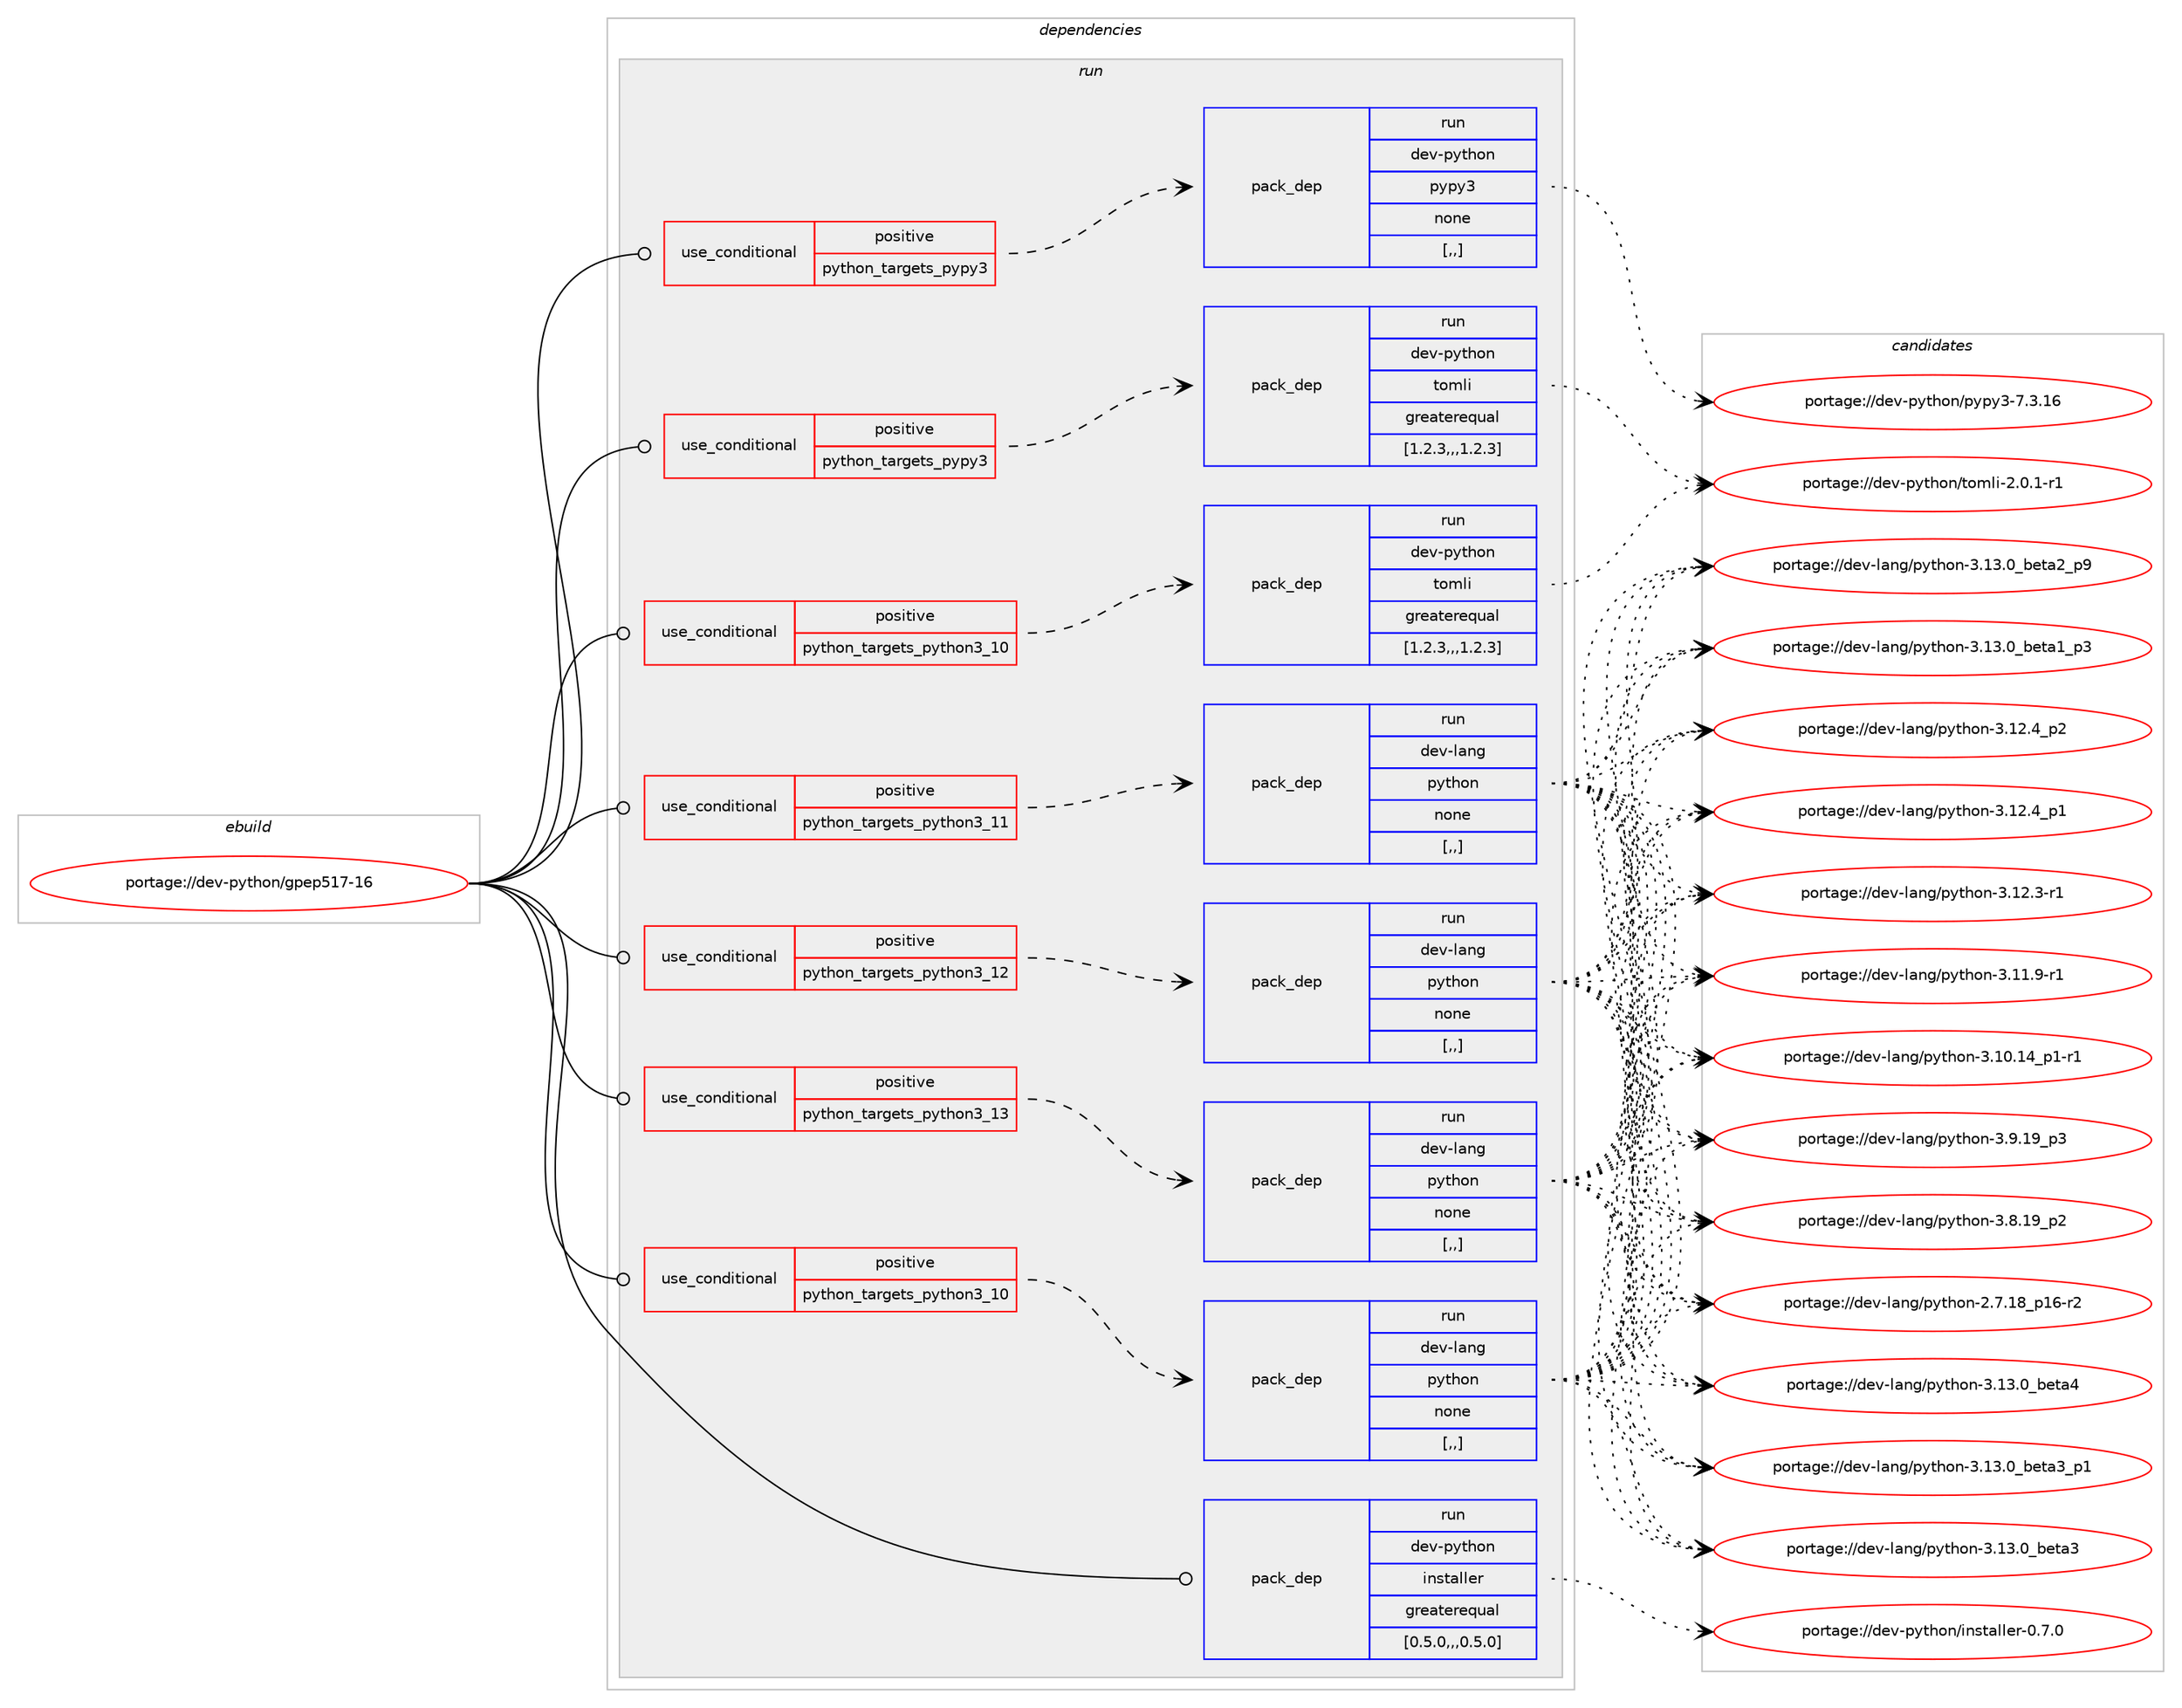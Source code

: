 digraph prolog {

# *************
# Graph options
# *************

newrank=true;
concentrate=true;
compound=true;
graph [rankdir=LR,fontname=Helvetica,fontsize=10,ranksep=1.5];#, ranksep=2.5, nodesep=0.2];
edge  [arrowhead=vee];
node  [fontname=Helvetica,fontsize=10];

# **********
# The ebuild
# **********

subgraph cluster_leftcol {
color=gray;
label=<<i>ebuild</i>>;
id [label="portage://dev-python/gpep517-16", color=red, width=4, href="../dev-python/gpep517-16.svg"];
}

# ****************
# The dependencies
# ****************

subgraph cluster_midcol {
color=gray;
label=<<i>dependencies</i>>;
subgraph cluster_compile {
fillcolor="#eeeeee";
style=filled;
label=<<i>compile</i>>;
}
subgraph cluster_compileandrun {
fillcolor="#eeeeee";
style=filled;
label=<<i>compile and run</i>>;
}
subgraph cluster_run {
fillcolor="#eeeeee";
style=filled;
label=<<i>run</i>>;
subgraph cond33217 {
dependency147474 [label=<<TABLE BORDER="0" CELLBORDER="1" CELLSPACING="0" CELLPADDING="4"><TR><TD ROWSPAN="3" CELLPADDING="10">use_conditional</TD></TR><TR><TD>positive</TD></TR><TR><TD>python_targets_pypy3</TD></TR></TABLE>>, shape=none, color=red];
subgraph pack113007 {
dependency147475 [label=<<TABLE BORDER="0" CELLBORDER="1" CELLSPACING="0" CELLPADDING="4" WIDTH="220"><TR><TD ROWSPAN="6" CELLPADDING="30">pack_dep</TD></TR><TR><TD WIDTH="110">run</TD></TR><TR><TD>dev-python</TD></TR><TR><TD>pypy3</TD></TR><TR><TD>none</TD></TR><TR><TD>[,,]</TD></TR></TABLE>>, shape=none, color=blue];
}
dependency147474:e -> dependency147475:w [weight=20,style="dashed",arrowhead="vee"];
}
id:e -> dependency147474:w [weight=20,style="solid",arrowhead="odot"];
subgraph cond33218 {
dependency147476 [label=<<TABLE BORDER="0" CELLBORDER="1" CELLSPACING="0" CELLPADDING="4"><TR><TD ROWSPAN="3" CELLPADDING="10">use_conditional</TD></TR><TR><TD>positive</TD></TR><TR><TD>python_targets_pypy3</TD></TR></TABLE>>, shape=none, color=red];
subgraph pack113008 {
dependency147477 [label=<<TABLE BORDER="0" CELLBORDER="1" CELLSPACING="0" CELLPADDING="4" WIDTH="220"><TR><TD ROWSPAN="6" CELLPADDING="30">pack_dep</TD></TR><TR><TD WIDTH="110">run</TD></TR><TR><TD>dev-python</TD></TR><TR><TD>tomli</TD></TR><TR><TD>greaterequal</TD></TR><TR><TD>[1.2.3,,,1.2.3]</TD></TR></TABLE>>, shape=none, color=blue];
}
dependency147476:e -> dependency147477:w [weight=20,style="dashed",arrowhead="vee"];
}
id:e -> dependency147476:w [weight=20,style="solid",arrowhead="odot"];
subgraph cond33219 {
dependency147478 [label=<<TABLE BORDER="0" CELLBORDER="1" CELLSPACING="0" CELLPADDING="4"><TR><TD ROWSPAN="3" CELLPADDING="10">use_conditional</TD></TR><TR><TD>positive</TD></TR><TR><TD>python_targets_python3_10</TD></TR></TABLE>>, shape=none, color=red];
subgraph pack113009 {
dependency147479 [label=<<TABLE BORDER="0" CELLBORDER="1" CELLSPACING="0" CELLPADDING="4" WIDTH="220"><TR><TD ROWSPAN="6" CELLPADDING="30">pack_dep</TD></TR><TR><TD WIDTH="110">run</TD></TR><TR><TD>dev-lang</TD></TR><TR><TD>python</TD></TR><TR><TD>none</TD></TR><TR><TD>[,,]</TD></TR></TABLE>>, shape=none, color=blue];
}
dependency147478:e -> dependency147479:w [weight=20,style="dashed",arrowhead="vee"];
}
id:e -> dependency147478:w [weight=20,style="solid",arrowhead="odot"];
subgraph cond33220 {
dependency147480 [label=<<TABLE BORDER="0" CELLBORDER="1" CELLSPACING="0" CELLPADDING="4"><TR><TD ROWSPAN="3" CELLPADDING="10">use_conditional</TD></TR><TR><TD>positive</TD></TR><TR><TD>python_targets_python3_10</TD></TR></TABLE>>, shape=none, color=red];
subgraph pack113010 {
dependency147481 [label=<<TABLE BORDER="0" CELLBORDER="1" CELLSPACING="0" CELLPADDING="4" WIDTH="220"><TR><TD ROWSPAN="6" CELLPADDING="30">pack_dep</TD></TR><TR><TD WIDTH="110">run</TD></TR><TR><TD>dev-python</TD></TR><TR><TD>tomli</TD></TR><TR><TD>greaterequal</TD></TR><TR><TD>[1.2.3,,,1.2.3]</TD></TR></TABLE>>, shape=none, color=blue];
}
dependency147480:e -> dependency147481:w [weight=20,style="dashed",arrowhead="vee"];
}
id:e -> dependency147480:w [weight=20,style="solid",arrowhead="odot"];
subgraph cond33221 {
dependency147482 [label=<<TABLE BORDER="0" CELLBORDER="1" CELLSPACING="0" CELLPADDING="4"><TR><TD ROWSPAN="3" CELLPADDING="10">use_conditional</TD></TR><TR><TD>positive</TD></TR><TR><TD>python_targets_python3_11</TD></TR></TABLE>>, shape=none, color=red];
subgraph pack113011 {
dependency147483 [label=<<TABLE BORDER="0" CELLBORDER="1" CELLSPACING="0" CELLPADDING="4" WIDTH="220"><TR><TD ROWSPAN="6" CELLPADDING="30">pack_dep</TD></TR><TR><TD WIDTH="110">run</TD></TR><TR><TD>dev-lang</TD></TR><TR><TD>python</TD></TR><TR><TD>none</TD></TR><TR><TD>[,,]</TD></TR></TABLE>>, shape=none, color=blue];
}
dependency147482:e -> dependency147483:w [weight=20,style="dashed",arrowhead="vee"];
}
id:e -> dependency147482:w [weight=20,style="solid",arrowhead="odot"];
subgraph cond33222 {
dependency147484 [label=<<TABLE BORDER="0" CELLBORDER="1" CELLSPACING="0" CELLPADDING="4"><TR><TD ROWSPAN="3" CELLPADDING="10">use_conditional</TD></TR><TR><TD>positive</TD></TR><TR><TD>python_targets_python3_12</TD></TR></TABLE>>, shape=none, color=red];
subgraph pack113012 {
dependency147485 [label=<<TABLE BORDER="0" CELLBORDER="1" CELLSPACING="0" CELLPADDING="4" WIDTH="220"><TR><TD ROWSPAN="6" CELLPADDING="30">pack_dep</TD></TR><TR><TD WIDTH="110">run</TD></TR><TR><TD>dev-lang</TD></TR><TR><TD>python</TD></TR><TR><TD>none</TD></TR><TR><TD>[,,]</TD></TR></TABLE>>, shape=none, color=blue];
}
dependency147484:e -> dependency147485:w [weight=20,style="dashed",arrowhead="vee"];
}
id:e -> dependency147484:w [weight=20,style="solid",arrowhead="odot"];
subgraph cond33223 {
dependency147486 [label=<<TABLE BORDER="0" CELLBORDER="1" CELLSPACING="0" CELLPADDING="4"><TR><TD ROWSPAN="3" CELLPADDING="10">use_conditional</TD></TR><TR><TD>positive</TD></TR><TR><TD>python_targets_python3_13</TD></TR></TABLE>>, shape=none, color=red];
subgraph pack113013 {
dependency147487 [label=<<TABLE BORDER="0" CELLBORDER="1" CELLSPACING="0" CELLPADDING="4" WIDTH="220"><TR><TD ROWSPAN="6" CELLPADDING="30">pack_dep</TD></TR><TR><TD WIDTH="110">run</TD></TR><TR><TD>dev-lang</TD></TR><TR><TD>python</TD></TR><TR><TD>none</TD></TR><TR><TD>[,,]</TD></TR></TABLE>>, shape=none, color=blue];
}
dependency147486:e -> dependency147487:w [weight=20,style="dashed",arrowhead="vee"];
}
id:e -> dependency147486:w [weight=20,style="solid",arrowhead="odot"];
subgraph pack113014 {
dependency147488 [label=<<TABLE BORDER="0" CELLBORDER="1" CELLSPACING="0" CELLPADDING="4" WIDTH="220"><TR><TD ROWSPAN="6" CELLPADDING="30">pack_dep</TD></TR><TR><TD WIDTH="110">run</TD></TR><TR><TD>dev-python</TD></TR><TR><TD>installer</TD></TR><TR><TD>greaterequal</TD></TR><TR><TD>[0.5.0,,,0.5.0]</TD></TR></TABLE>>, shape=none, color=blue];
}
id:e -> dependency147488:w [weight=20,style="solid",arrowhead="odot"];
}
}

# **************
# The candidates
# **************

subgraph cluster_choices {
rank=same;
color=gray;
label=<<i>candidates</i>>;

subgraph choice113007 {
color=black;
nodesep=1;
choice10010111845112121116104111110471121211121215145554651464954 [label="portage://dev-python/pypy3-7.3.16", color=red, width=4,href="../dev-python/pypy3-7.3.16.svg"];
dependency147475:e -> choice10010111845112121116104111110471121211121215145554651464954:w [style=dotted,weight="100"];
}
subgraph choice113008 {
color=black;
nodesep=1;
choice10010111845112121116104111110471161111091081054550464846494511449 [label="portage://dev-python/tomli-2.0.1-r1", color=red, width=4,href="../dev-python/tomli-2.0.1-r1.svg"];
dependency147477:e -> choice10010111845112121116104111110471161111091081054550464846494511449:w [style=dotted,weight="100"];
}
subgraph choice113009 {
color=black;
nodesep=1;
choice1001011184510897110103471121211161041111104551464951464895981011169752 [label="portage://dev-lang/python-3.13.0_beta4", color=red, width=4,href="../dev-lang/python-3.13.0_beta4.svg"];
choice10010111845108971101034711212111610411111045514649514648959810111697519511249 [label="portage://dev-lang/python-3.13.0_beta3_p1", color=red, width=4,href="../dev-lang/python-3.13.0_beta3_p1.svg"];
choice1001011184510897110103471121211161041111104551464951464895981011169751 [label="portage://dev-lang/python-3.13.0_beta3", color=red, width=4,href="../dev-lang/python-3.13.0_beta3.svg"];
choice10010111845108971101034711212111610411111045514649514648959810111697509511257 [label="portage://dev-lang/python-3.13.0_beta2_p9", color=red, width=4,href="../dev-lang/python-3.13.0_beta2_p9.svg"];
choice10010111845108971101034711212111610411111045514649514648959810111697499511251 [label="portage://dev-lang/python-3.13.0_beta1_p3", color=red, width=4,href="../dev-lang/python-3.13.0_beta1_p3.svg"];
choice100101118451089711010347112121116104111110455146495046529511250 [label="portage://dev-lang/python-3.12.4_p2", color=red, width=4,href="../dev-lang/python-3.12.4_p2.svg"];
choice100101118451089711010347112121116104111110455146495046529511249 [label="portage://dev-lang/python-3.12.4_p1", color=red, width=4,href="../dev-lang/python-3.12.4_p1.svg"];
choice100101118451089711010347112121116104111110455146495046514511449 [label="portage://dev-lang/python-3.12.3-r1", color=red, width=4,href="../dev-lang/python-3.12.3-r1.svg"];
choice100101118451089711010347112121116104111110455146494946574511449 [label="portage://dev-lang/python-3.11.9-r1", color=red, width=4,href="../dev-lang/python-3.11.9-r1.svg"];
choice100101118451089711010347112121116104111110455146494846495295112494511449 [label="portage://dev-lang/python-3.10.14_p1-r1", color=red, width=4,href="../dev-lang/python-3.10.14_p1-r1.svg"];
choice100101118451089711010347112121116104111110455146574649579511251 [label="portage://dev-lang/python-3.9.19_p3", color=red, width=4,href="../dev-lang/python-3.9.19_p3.svg"];
choice100101118451089711010347112121116104111110455146564649579511250 [label="portage://dev-lang/python-3.8.19_p2", color=red, width=4,href="../dev-lang/python-3.8.19_p2.svg"];
choice100101118451089711010347112121116104111110455046554649569511249544511450 [label="portage://dev-lang/python-2.7.18_p16-r2", color=red, width=4,href="../dev-lang/python-2.7.18_p16-r2.svg"];
dependency147479:e -> choice1001011184510897110103471121211161041111104551464951464895981011169752:w [style=dotted,weight="100"];
dependency147479:e -> choice10010111845108971101034711212111610411111045514649514648959810111697519511249:w [style=dotted,weight="100"];
dependency147479:e -> choice1001011184510897110103471121211161041111104551464951464895981011169751:w [style=dotted,weight="100"];
dependency147479:e -> choice10010111845108971101034711212111610411111045514649514648959810111697509511257:w [style=dotted,weight="100"];
dependency147479:e -> choice10010111845108971101034711212111610411111045514649514648959810111697499511251:w [style=dotted,weight="100"];
dependency147479:e -> choice100101118451089711010347112121116104111110455146495046529511250:w [style=dotted,weight="100"];
dependency147479:e -> choice100101118451089711010347112121116104111110455146495046529511249:w [style=dotted,weight="100"];
dependency147479:e -> choice100101118451089711010347112121116104111110455146495046514511449:w [style=dotted,weight="100"];
dependency147479:e -> choice100101118451089711010347112121116104111110455146494946574511449:w [style=dotted,weight="100"];
dependency147479:e -> choice100101118451089711010347112121116104111110455146494846495295112494511449:w [style=dotted,weight="100"];
dependency147479:e -> choice100101118451089711010347112121116104111110455146574649579511251:w [style=dotted,weight="100"];
dependency147479:e -> choice100101118451089711010347112121116104111110455146564649579511250:w [style=dotted,weight="100"];
dependency147479:e -> choice100101118451089711010347112121116104111110455046554649569511249544511450:w [style=dotted,weight="100"];
}
subgraph choice113010 {
color=black;
nodesep=1;
choice10010111845112121116104111110471161111091081054550464846494511449 [label="portage://dev-python/tomli-2.0.1-r1", color=red, width=4,href="../dev-python/tomli-2.0.1-r1.svg"];
dependency147481:e -> choice10010111845112121116104111110471161111091081054550464846494511449:w [style=dotted,weight="100"];
}
subgraph choice113011 {
color=black;
nodesep=1;
choice1001011184510897110103471121211161041111104551464951464895981011169752 [label="portage://dev-lang/python-3.13.0_beta4", color=red, width=4,href="../dev-lang/python-3.13.0_beta4.svg"];
choice10010111845108971101034711212111610411111045514649514648959810111697519511249 [label="portage://dev-lang/python-3.13.0_beta3_p1", color=red, width=4,href="../dev-lang/python-3.13.0_beta3_p1.svg"];
choice1001011184510897110103471121211161041111104551464951464895981011169751 [label="portage://dev-lang/python-3.13.0_beta3", color=red, width=4,href="../dev-lang/python-3.13.0_beta3.svg"];
choice10010111845108971101034711212111610411111045514649514648959810111697509511257 [label="portage://dev-lang/python-3.13.0_beta2_p9", color=red, width=4,href="../dev-lang/python-3.13.0_beta2_p9.svg"];
choice10010111845108971101034711212111610411111045514649514648959810111697499511251 [label="portage://dev-lang/python-3.13.0_beta1_p3", color=red, width=4,href="../dev-lang/python-3.13.0_beta1_p3.svg"];
choice100101118451089711010347112121116104111110455146495046529511250 [label="portage://dev-lang/python-3.12.4_p2", color=red, width=4,href="../dev-lang/python-3.12.4_p2.svg"];
choice100101118451089711010347112121116104111110455146495046529511249 [label="portage://dev-lang/python-3.12.4_p1", color=red, width=4,href="../dev-lang/python-3.12.4_p1.svg"];
choice100101118451089711010347112121116104111110455146495046514511449 [label="portage://dev-lang/python-3.12.3-r1", color=red, width=4,href="../dev-lang/python-3.12.3-r1.svg"];
choice100101118451089711010347112121116104111110455146494946574511449 [label="portage://dev-lang/python-3.11.9-r1", color=red, width=4,href="../dev-lang/python-3.11.9-r1.svg"];
choice100101118451089711010347112121116104111110455146494846495295112494511449 [label="portage://dev-lang/python-3.10.14_p1-r1", color=red, width=4,href="../dev-lang/python-3.10.14_p1-r1.svg"];
choice100101118451089711010347112121116104111110455146574649579511251 [label="portage://dev-lang/python-3.9.19_p3", color=red, width=4,href="../dev-lang/python-3.9.19_p3.svg"];
choice100101118451089711010347112121116104111110455146564649579511250 [label="portage://dev-lang/python-3.8.19_p2", color=red, width=4,href="../dev-lang/python-3.8.19_p2.svg"];
choice100101118451089711010347112121116104111110455046554649569511249544511450 [label="portage://dev-lang/python-2.7.18_p16-r2", color=red, width=4,href="../dev-lang/python-2.7.18_p16-r2.svg"];
dependency147483:e -> choice1001011184510897110103471121211161041111104551464951464895981011169752:w [style=dotted,weight="100"];
dependency147483:e -> choice10010111845108971101034711212111610411111045514649514648959810111697519511249:w [style=dotted,weight="100"];
dependency147483:e -> choice1001011184510897110103471121211161041111104551464951464895981011169751:w [style=dotted,weight="100"];
dependency147483:e -> choice10010111845108971101034711212111610411111045514649514648959810111697509511257:w [style=dotted,weight="100"];
dependency147483:e -> choice10010111845108971101034711212111610411111045514649514648959810111697499511251:w [style=dotted,weight="100"];
dependency147483:e -> choice100101118451089711010347112121116104111110455146495046529511250:w [style=dotted,weight="100"];
dependency147483:e -> choice100101118451089711010347112121116104111110455146495046529511249:w [style=dotted,weight="100"];
dependency147483:e -> choice100101118451089711010347112121116104111110455146495046514511449:w [style=dotted,weight="100"];
dependency147483:e -> choice100101118451089711010347112121116104111110455146494946574511449:w [style=dotted,weight="100"];
dependency147483:e -> choice100101118451089711010347112121116104111110455146494846495295112494511449:w [style=dotted,weight="100"];
dependency147483:e -> choice100101118451089711010347112121116104111110455146574649579511251:w [style=dotted,weight="100"];
dependency147483:e -> choice100101118451089711010347112121116104111110455146564649579511250:w [style=dotted,weight="100"];
dependency147483:e -> choice100101118451089711010347112121116104111110455046554649569511249544511450:w [style=dotted,weight="100"];
}
subgraph choice113012 {
color=black;
nodesep=1;
choice1001011184510897110103471121211161041111104551464951464895981011169752 [label="portage://dev-lang/python-3.13.0_beta4", color=red, width=4,href="../dev-lang/python-3.13.0_beta4.svg"];
choice10010111845108971101034711212111610411111045514649514648959810111697519511249 [label="portage://dev-lang/python-3.13.0_beta3_p1", color=red, width=4,href="../dev-lang/python-3.13.0_beta3_p1.svg"];
choice1001011184510897110103471121211161041111104551464951464895981011169751 [label="portage://dev-lang/python-3.13.0_beta3", color=red, width=4,href="../dev-lang/python-3.13.0_beta3.svg"];
choice10010111845108971101034711212111610411111045514649514648959810111697509511257 [label="portage://dev-lang/python-3.13.0_beta2_p9", color=red, width=4,href="../dev-lang/python-3.13.0_beta2_p9.svg"];
choice10010111845108971101034711212111610411111045514649514648959810111697499511251 [label="portage://dev-lang/python-3.13.0_beta1_p3", color=red, width=4,href="../dev-lang/python-3.13.0_beta1_p3.svg"];
choice100101118451089711010347112121116104111110455146495046529511250 [label="portage://dev-lang/python-3.12.4_p2", color=red, width=4,href="../dev-lang/python-3.12.4_p2.svg"];
choice100101118451089711010347112121116104111110455146495046529511249 [label="portage://dev-lang/python-3.12.4_p1", color=red, width=4,href="../dev-lang/python-3.12.4_p1.svg"];
choice100101118451089711010347112121116104111110455146495046514511449 [label="portage://dev-lang/python-3.12.3-r1", color=red, width=4,href="../dev-lang/python-3.12.3-r1.svg"];
choice100101118451089711010347112121116104111110455146494946574511449 [label="portage://dev-lang/python-3.11.9-r1", color=red, width=4,href="../dev-lang/python-3.11.9-r1.svg"];
choice100101118451089711010347112121116104111110455146494846495295112494511449 [label="portage://dev-lang/python-3.10.14_p1-r1", color=red, width=4,href="../dev-lang/python-3.10.14_p1-r1.svg"];
choice100101118451089711010347112121116104111110455146574649579511251 [label="portage://dev-lang/python-3.9.19_p3", color=red, width=4,href="../dev-lang/python-3.9.19_p3.svg"];
choice100101118451089711010347112121116104111110455146564649579511250 [label="portage://dev-lang/python-3.8.19_p2", color=red, width=4,href="../dev-lang/python-3.8.19_p2.svg"];
choice100101118451089711010347112121116104111110455046554649569511249544511450 [label="portage://dev-lang/python-2.7.18_p16-r2", color=red, width=4,href="../dev-lang/python-2.7.18_p16-r2.svg"];
dependency147485:e -> choice1001011184510897110103471121211161041111104551464951464895981011169752:w [style=dotted,weight="100"];
dependency147485:e -> choice10010111845108971101034711212111610411111045514649514648959810111697519511249:w [style=dotted,weight="100"];
dependency147485:e -> choice1001011184510897110103471121211161041111104551464951464895981011169751:w [style=dotted,weight="100"];
dependency147485:e -> choice10010111845108971101034711212111610411111045514649514648959810111697509511257:w [style=dotted,weight="100"];
dependency147485:e -> choice10010111845108971101034711212111610411111045514649514648959810111697499511251:w [style=dotted,weight="100"];
dependency147485:e -> choice100101118451089711010347112121116104111110455146495046529511250:w [style=dotted,weight="100"];
dependency147485:e -> choice100101118451089711010347112121116104111110455146495046529511249:w [style=dotted,weight="100"];
dependency147485:e -> choice100101118451089711010347112121116104111110455146495046514511449:w [style=dotted,weight="100"];
dependency147485:e -> choice100101118451089711010347112121116104111110455146494946574511449:w [style=dotted,weight="100"];
dependency147485:e -> choice100101118451089711010347112121116104111110455146494846495295112494511449:w [style=dotted,weight="100"];
dependency147485:e -> choice100101118451089711010347112121116104111110455146574649579511251:w [style=dotted,weight="100"];
dependency147485:e -> choice100101118451089711010347112121116104111110455146564649579511250:w [style=dotted,weight="100"];
dependency147485:e -> choice100101118451089711010347112121116104111110455046554649569511249544511450:w [style=dotted,weight="100"];
}
subgraph choice113013 {
color=black;
nodesep=1;
choice1001011184510897110103471121211161041111104551464951464895981011169752 [label="portage://dev-lang/python-3.13.0_beta4", color=red, width=4,href="../dev-lang/python-3.13.0_beta4.svg"];
choice10010111845108971101034711212111610411111045514649514648959810111697519511249 [label="portage://dev-lang/python-3.13.0_beta3_p1", color=red, width=4,href="../dev-lang/python-3.13.0_beta3_p1.svg"];
choice1001011184510897110103471121211161041111104551464951464895981011169751 [label="portage://dev-lang/python-3.13.0_beta3", color=red, width=4,href="../dev-lang/python-3.13.0_beta3.svg"];
choice10010111845108971101034711212111610411111045514649514648959810111697509511257 [label="portage://dev-lang/python-3.13.0_beta2_p9", color=red, width=4,href="../dev-lang/python-3.13.0_beta2_p9.svg"];
choice10010111845108971101034711212111610411111045514649514648959810111697499511251 [label="portage://dev-lang/python-3.13.0_beta1_p3", color=red, width=4,href="../dev-lang/python-3.13.0_beta1_p3.svg"];
choice100101118451089711010347112121116104111110455146495046529511250 [label="portage://dev-lang/python-3.12.4_p2", color=red, width=4,href="../dev-lang/python-3.12.4_p2.svg"];
choice100101118451089711010347112121116104111110455146495046529511249 [label="portage://dev-lang/python-3.12.4_p1", color=red, width=4,href="../dev-lang/python-3.12.4_p1.svg"];
choice100101118451089711010347112121116104111110455146495046514511449 [label="portage://dev-lang/python-3.12.3-r1", color=red, width=4,href="../dev-lang/python-3.12.3-r1.svg"];
choice100101118451089711010347112121116104111110455146494946574511449 [label="portage://dev-lang/python-3.11.9-r1", color=red, width=4,href="../dev-lang/python-3.11.9-r1.svg"];
choice100101118451089711010347112121116104111110455146494846495295112494511449 [label="portage://dev-lang/python-3.10.14_p1-r1", color=red, width=4,href="../dev-lang/python-3.10.14_p1-r1.svg"];
choice100101118451089711010347112121116104111110455146574649579511251 [label="portage://dev-lang/python-3.9.19_p3", color=red, width=4,href="../dev-lang/python-3.9.19_p3.svg"];
choice100101118451089711010347112121116104111110455146564649579511250 [label="portage://dev-lang/python-3.8.19_p2", color=red, width=4,href="../dev-lang/python-3.8.19_p2.svg"];
choice100101118451089711010347112121116104111110455046554649569511249544511450 [label="portage://dev-lang/python-2.7.18_p16-r2", color=red, width=4,href="../dev-lang/python-2.7.18_p16-r2.svg"];
dependency147487:e -> choice1001011184510897110103471121211161041111104551464951464895981011169752:w [style=dotted,weight="100"];
dependency147487:e -> choice10010111845108971101034711212111610411111045514649514648959810111697519511249:w [style=dotted,weight="100"];
dependency147487:e -> choice1001011184510897110103471121211161041111104551464951464895981011169751:w [style=dotted,weight="100"];
dependency147487:e -> choice10010111845108971101034711212111610411111045514649514648959810111697509511257:w [style=dotted,weight="100"];
dependency147487:e -> choice10010111845108971101034711212111610411111045514649514648959810111697499511251:w [style=dotted,weight="100"];
dependency147487:e -> choice100101118451089711010347112121116104111110455146495046529511250:w [style=dotted,weight="100"];
dependency147487:e -> choice100101118451089711010347112121116104111110455146495046529511249:w [style=dotted,weight="100"];
dependency147487:e -> choice100101118451089711010347112121116104111110455146495046514511449:w [style=dotted,weight="100"];
dependency147487:e -> choice100101118451089711010347112121116104111110455146494946574511449:w [style=dotted,weight="100"];
dependency147487:e -> choice100101118451089711010347112121116104111110455146494846495295112494511449:w [style=dotted,weight="100"];
dependency147487:e -> choice100101118451089711010347112121116104111110455146574649579511251:w [style=dotted,weight="100"];
dependency147487:e -> choice100101118451089711010347112121116104111110455146564649579511250:w [style=dotted,weight="100"];
dependency147487:e -> choice100101118451089711010347112121116104111110455046554649569511249544511450:w [style=dotted,weight="100"];
}
subgraph choice113014 {
color=black;
nodesep=1;
choice100101118451121211161041111104710511011511697108108101114454846554648 [label="portage://dev-python/installer-0.7.0", color=red, width=4,href="../dev-python/installer-0.7.0.svg"];
dependency147488:e -> choice100101118451121211161041111104710511011511697108108101114454846554648:w [style=dotted,weight="100"];
}
}

}
